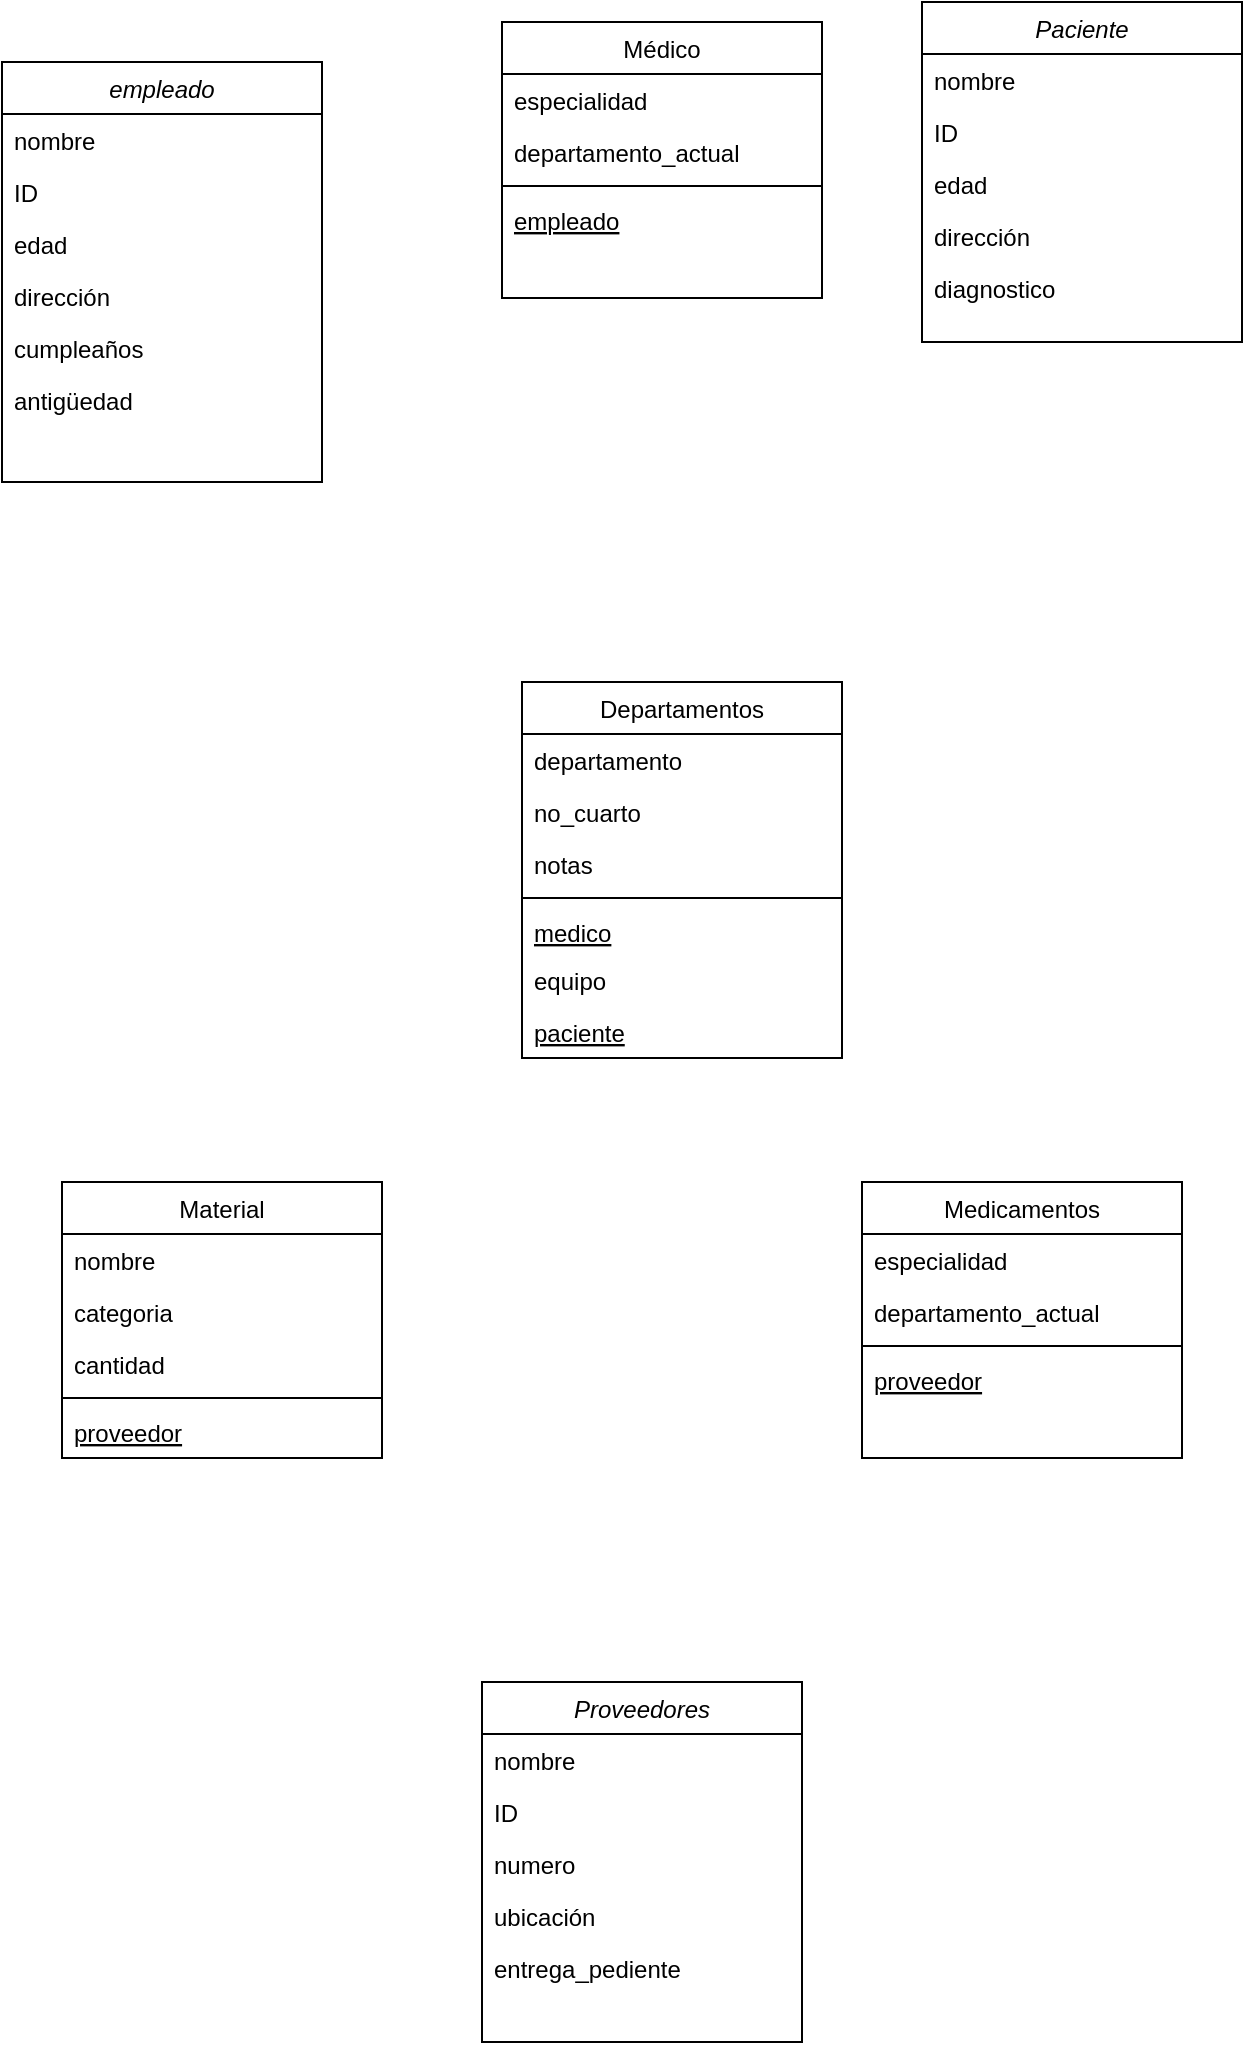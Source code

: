 <mxfile version="21.7.0" type="github">
  <diagram id="C5RBs43oDa-KdzZeNtuy" name="Page-1">
    <mxGraphModel dx="754" dy="889" grid="1" gridSize="10" guides="1" tooltips="1" connect="1" arrows="1" fold="1" page="1" pageScale="1" pageWidth="827" pageHeight="1169" math="0" shadow="0">
      <root>
        <mxCell id="WIyWlLk6GJQsqaUBKTNV-0" />
        <mxCell id="WIyWlLk6GJQsqaUBKTNV-1" parent="WIyWlLk6GJQsqaUBKTNV-0" />
        <mxCell id="zkfFHV4jXpPFQw0GAbJ--6" value="Médico" style="swimlane;fontStyle=0;align=center;verticalAlign=top;childLayout=stackLayout;horizontal=1;startSize=26;horizontalStack=0;resizeParent=1;resizeLast=0;collapsible=1;marginBottom=0;rounded=0;shadow=0;strokeWidth=1;" parent="WIyWlLk6GJQsqaUBKTNV-1" vertex="1">
          <mxGeometry x="290" y="80" width="160" height="138" as="geometry">
            <mxRectangle x="130" y="380" width="160" height="26" as="alternateBounds" />
          </mxGeometry>
        </mxCell>
        <mxCell id="zkfFHV4jXpPFQw0GAbJ--7" value="especialidad" style="text;align=left;verticalAlign=top;spacingLeft=4;spacingRight=4;overflow=hidden;rotatable=0;points=[[0,0.5],[1,0.5]];portConstraint=eastwest;" parent="zkfFHV4jXpPFQw0GAbJ--6" vertex="1">
          <mxGeometry y="26" width="160" height="26" as="geometry" />
        </mxCell>
        <mxCell id="zkfFHV4jXpPFQw0GAbJ--8" value="departamento_actual" style="text;align=left;verticalAlign=top;spacingLeft=4;spacingRight=4;overflow=hidden;rotatable=0;points=[[0,0.5],[1,0.5]];portConstraint=eastwest;rounded=0;shadow=0;html=0;" parent="zkfFHV4jXpPFQw0GAbJ--6" vertex="1">
          <mxGeometry y="52" width="160" height="26" as="geometry" />
        </mxCell>
        <mxCell id="zkfFHV4jXpPFQw0GAbJ--9" value="" style="line;html=1;strokeWidth=1;align=left;verticalAlign=middle;spacingTop=-1;spacingLeft=3;spacingRight=3;rotatable=0;labelPosition=right;points=[];portConstraint=eastwest;" parent="zkfFHV4jXpPFQw0GAbJ--6" vertex="1">
          <mxGeometry y="78" width="160" height="8" as="geometry" />
        </mxCell>
        <mxCell id="zkfFHV4jXpPFQw0GAbJ--10" value="empleado" style="text;align=left;verticalAlign=top;spacingLeft=4;spacingRight=4;overflow=hidden;rotatable=0;points=[[0,0.5],[1,0.5]];portConstraint=eastwest;fontStyle=4" parent="zkfFHV4jXpPFQw0GAbJ--6" vertex="1">
          <mxGeometry y="86" width="160" height="26" as="geometry" />
        </mxCell>
        <mxCell id="VjiYQWacdfx94zBWX91B-12" value="Paciente" style="swimlane;fontStyle=2;align=center;verticalAlign=top;childLayout=stackLayout;horizontal=1;startSize=26;horizontalStack=0;resizeParent=1;resizeLast=0;collapsible=1;marginBottom=0;rounded=0;shadow=0;strokeWidth=1;" vertex="1" parent="WIyWlLk6GJQsqaUBKTNV-1">
          <mxGeometry x="500" y="70" width="160" height="170" as="geometry">
            <mxRectangle x="230" y="140" width="160" height="26" as="alternateBounds" />
          </mxGeometry>
        </mxCell>
        <mxCell id="VjiYQWacdfx94zBWX91B-13" value="nombre   &#xa;" style="text;align=left;verticalAlign=top;spacingLeft=4;spacingRight=4;overflow=hidden;rotatable=0;points=[[0,0.5],[1,0.5]];portConstraint=eastwest;" vertex="1" parent="VjiYQWacdfx94zBWX91B-12">
          <mxGeometry y="26" width="160" height="26" as="geometry" />
        </mxCell>
        <mxCell id="VjiYQWacdfx94zBWX91B-14" value="ID" style="text;align=left;verticalAlign=top;spacingLeft=4;spacingRight=4;overflow=hidden;rotatable=0;points=[[0,0.5],[1,0.5]];portConstraint=eastwest;rounded=0;shadow=0;html=0;" vertex="1" parent="VjiYQWacdfx94zBWX91B-12">
          <mxGeometry y="52" width="160" height="26" as="geometry" />
        </mxCell>
        <mxCell id="VjiYQWacdfx94zBWX91B-15" value="edad" style="text;align=left;verticalAlign=top;spacingLeft=4;spacingRight=4;overflow=hidden;rotatable=0;points=[[0,0.5],[1,0.5]];portConstraint=eastwest;rounded=0;shadow=0;html=0;" vertex="1" parent="VjiYQWacdfx94zBWX91B-12">
          <mxGeometry y="78" width="160" height="26" as="geometry" />
        </mxCell>
        <mxCell id="VjiYQWacdfx94zBWX91B-16" value="dirección" style="text;align=left;verticalAlign=top;spacingLeft=4;spacingRight=4;overflow=hidden;rotatable=0;points=[[0,0.5],[1,0.5]];portConstraint=eastwest;rounded=0;shadow=0;html=0;" vertex="1" parent="VjiYQWacdfx94zBWX91B-12">
          <mxGeometry y="104" width="160" height="26" as="geometry" />
        </mxCell>
        <mxCell id="VjiYQWacdfx94zBWX91B-17" value="diagnostico" style="text;align=left;verticalAlign=top;spacingLeft=4;spacingRight=4;overflow=hidden;rotatable=0;points=[[0,0.5],[1,0.5]];portConstraint=eastwest;rounded=0;shadow=0;html=0;" vertex="1" parent="VjiYQWacdfx94zBWX91B-12">
          <mxGeometry y="130" width="160" height="26" as="geometry" />
        </mxCell>
        <mxCell id="VjiYQWacdfx94zBWX91B-19" value="Proveedores" style="swimlane;fontStyle=2;align=center;verticalAlign=top;childLayout=stackLayout;horizontal=1;startSize=26;horizontalStack=0;resizeParent=1;resizeLast=0;collapsible=1;marginBottom=0;rounded=0;shadow=0;strokeWidth=1;" vertex="1" parent="WIyWlLk6GJQsqaUBKTNV-1">
          <mxGeometry x="280" y="910" width="160" height="180" as="geometry">
            <mxRectangle x="230" y="140" width="160" height="26" as="alternateBounds" />
          </mxGeometry>
        </mxCell>
        <mxCell id="VjiYQWacdfx94zBWX91B-20" value="nombre   &#xa;" style="text;align=left;verticalAlign=top;spacingLeft=4;spacingRight=4;overflow=hidden;rotatable=0;points=[[0,0.5],[1,0.5]];portConstraint=eastwest;" vertex="1" parent="VjiYQWacdfx94zBWX91B-19">
          <mxGeometry y="26" width="160" height="26" as="geometry" />
        </mxCell>
        <mxCell id="VjiYQWacdfx94zBWX91B-21" value="ID" style="text;align=left;verticalAlign=top;spacingLeft=4;spacingRight=4;overflow=hidden;rotatable=0;points=[[0,0.5],[1,0.5]];portConstraint=eastwest;rounded=0;shadow=0;html=0;" vertex="1" parent="VjiYQWacdfx94zBWX91B-19">
          <mxGeometry y="52" width="160" height="26" as="geometry" />
        </mxCell>
        <mxCell id="VjiYQWacdfx94zBWX91B-22" value="numero" style="text;align=left;verticalAlign=top;spacingLeft=4;spacingRight=4;overflow=hidden;rotatable=0;points=[[0,0.5],[1,0.5]];portConstraint=eastwest;rounded=0;shadow=0;html=0;" vertex="1" parent="VjiYQWacdfx94zBWX91B-19">
          <mxGeometry y="78" width="160" height="26" as="geometry" />
        </mxCell>
        <mxCell id="VjiYQWacdfx94zBWX91B-23" value="ubicación" style="text;align=left;verticalAlign=top;spacingLeft=4;spacingRight=4;overflow=hidden;rotatable=0;points=[[0,0.5],[1,0.5]];portConstraint=eastwest;rounded=0;shadow=0;html=0;" vertex="1" parent="VjiYQWacdfx94zBWX91B-19">
          <mxGeometry y="104" width="160" height="26" as="geometry" />
        </mxCell>
        <mxCell id="VjiYQWacdfx94zBWX91B-24" value="entrega_pediente" style="text;align=left;verticalAlign=top;spacingLeft=4;spacingRight=4;overflow=hidden;rotatable=0;points=[[0,0.5],[1,0.5]];portConstraint=eastwest;rounded=0;shadow=0;html=0;" vertex="1" parent="VjiYQWacdfx94zBWX91B-19">
          <mxGeometry y="130" width="160" height="26" as="geometry" />
        </mxCell>
        <mxCell id="VjiYQWacdfx94zBWX91B-26" value="Departamentos" style="swimlane;fontStyle=0;align=center;verticalAlign=top;childLayout=stackLayout;horizontal=1;startSize=26;horizontalStack=0;resizeParent=1;resizeLast=0;collapsible=1;marginBottom=0;rounded=0;shadow=0;strokeWidth=1;" vertex="1" parent="WIyWlLk6GJQsqaUBKTNV-1">
          <mxGeometry x="300" y="410" width="160" height="188" as="geometry">
            <mxRectangle x="130" y="380" width="160" height="26" as="alternateBounds" />
          </mxGeometry>
        </mxCell>
        <mxCell id="VjiYQWacdfx94zBWX91B-27" value="departamento" style="text;align=left;verticalAlign=top;spacingLeft=4;spacingRight=4;overflow=hidden;rotatable=0;points=[[0,0.5],[1,0.5]];portConstraint=eastwest;" vertex="1" parent="VjiYQWacdfx94zBWX91B-26">
          <mxGeometry y="26" width="160" height="26" as="geometry" />
        </mxCell>
        <mxCell id="VjiYQWacdfx94zBWX91B-28" value="no_cuarto" style="text;align=left;verticalAlign=top;spacingLeft=4;spacingRight=4;overflow=hidden;rotatable=0;points=[[0,0.5],[1,0.5]];portConstraint=eastwest;rounded=0;shadow=0;html=0;" vertex="1" parent="VjiYQWacdfx94zBWX91B-26">
          <mxGeometry y="52" width="160" height="26" as="geometry" />
        </mxCell>
        <mxCell id="VjiYQWacdfx94zBWX91B-32" value="notas" style="text;align=left;verticalAlign=top;spacingLeft=4;spacingRight=4;overflow=hidden;rotatable=0;points=[[0,0.5],[1,0.5]];portConstraint=eastwest;rounded=0;shadow=0;html=0;" vertex="1" parent="VjiYQWacdfx94zBWX91B-26">
          <mxGeometry y="78" width="160" height="26" as="geometry" />
        </mxCell>
        <mxCell id="VjiYQWacdfx94zBWX91B-29" value="" style="line;html=1;strokeWidth=1;align=left;verticalAlign=middle;spacingTop=-1;spacingLeft=3;spacingRight=3;rotatable=0;labelPosition=right;points=[];portConstraint=eastwest;" vertex="1" parent="VjiYQWacdfx94zBWX91B-26">
          <mxGeometry y="104" width="160" height="8" as="geometry" />
        </mxCell>
        <mxCell id="VjiYQWacdfx94zBWX91B-31" value="medico" style="text;align=left;verticalAlign=top;spacingLeft=4;spacingRight=4;overflow=hidden;rotatable=0;points=[[0,0.5],[1,0.5]];portConstraint=eastwest;fontStyle=4" vertex="1" parent="VjiYQWacdfx94zBWX91B-26">
          <mxGeometry y="112" width="160" height="24" as="geometry" />
        </mxCell>
        <mxCell id="VjiYQWacdfx94zBWX91B-41" value="equipo" style="text;align=left;verticalAlign=top;spacingLeft=4;spacingRight=4;overflow=hidden;rotatable=0;points=[[0,0.5],[1,0.5]];portConstraint=eastwest;rounded=0;shadow=0;html=0;" vertex="1" parent="VjiYQWacdfx94zBWX91B-26">
          <mxGeometry y="136" width="160" height="26" as="geometry" />
        </mxCell>
        <mxCell id="VjiYQWacdfx94zBWX91B-30" value="paciente" style="text;align=left;verticalAlign=top;spacingLeft=4;spacingRight=4;overflow=hidden;rotatable=0;points=[[0,0.5],[1,0.5]];portConstraint=eastwest;fontStyle=4" vertex="1" parent="VjiYQWacdfx94zBWX91B-26">
          <mxGeometry y="162" width="160" height="26" as="geometry" />
        </mxCell>
        <mxCell id="VjiYQWacdfx94zBWX91B-33" value="empleado" style="swimlane;fontStyle=2;align=center;verticalAlign=top;childLayout=stackLayout;horizontal=1;startSize=26;horizontalStack=0;resizeParent=1;resizeLast=0;collapsible=1;marginBottom=0;rounded=0;shadow=0;strokeWidth=1;" vertex="1" parent="WIyWlLk6GJQsqaUBKTNV-1">
          <mxGeometry x="40" y="100" width="160" height="210" as="geometry">
            <mxRectangle x="230" y="140" width="160" height="26" as="alternateBounds" />
          </mxGeometry>
        </mxCell>
        <mxCell id="VjiYQWacdfx94zBWX91B-34" value="nombre   &#xa;" style="text;align=left;verticalAlign=top;spacingLeft=4;spacingRight=4;overflow=hidden;rotatable=0;points=[[0,0.5],[1,0.5]];portConstraint=eastwest;" vertex="1" parent="VjiYQWacdfx94zBWX91B-33">
          <mxGeometry y="26" width="160" height="26" as="geometry" />
        </mxCell>
        <mxCell id="VjiYQWacdfx94zBWX91B-35" value="ID" style="text;align=left;verticalAlign=top;spacingLeft=4;spacingRight=4;overflow=hidden;rotatable=0;points=[[0,0.5],[1,0.5]];portConstraint=eastwest;rounded=0;shadow=0;html=0;" vertex="1" parent="VjiYQWacdfx94zBWX91B-33">
          <mxGeometry y="52" width="160" height="26" as="geometry" />
        </mxCell>
        <mxCell id="VjiYQWacdfx94zBWX91B-36" value="edad" style="text;align=left;verticalAlign=top;spacingLeft=4;spacingRight=4;overflow=hidden;rotatable=0;points=[[0,0.5],[1,0.5]];portConstraint=eastwest;rounded=0;shadow=0;html=0;" vertex="1" parent="VjiYQWacdfx94zBWX91B-33">
          <mxGeometry y="78" width="160" height="26" as="geometry" />
        </mxCell>
        <mxCell id="VjiYQWacdfx94zBWX91B-37" value="dirección" style="text;align=left;verticalAlign=top;spacingLeft=4;spacingRight=4;overflow=hidden;rotatable=0;points=[[0,0.5],[1,0.5]];portConstraint=eastwest;rounded=0;shadow=0;html=0;" vertex="1" parent="VjiYQWacdfx94zBWX91B-33">
          <mxGeometry y="104" width="160" height="26" as="geometry" />
        </mxCell>
        <mxCell id="VjiYQWacdfx94zBWX91B-38" value="cumpleaños" style="text;align=left;verticalAlign=top;spacingLeft=4;spacingRight=4;overflow=hidden;rotatable=0;points=[[0,0.5],[1,0.5]];portConstraint=eastwest;rounded=0;shadow=0;html=0;" vertex="1" parent="VjiYQWacdfx94zBWX91B-33">
          <mxGeometry y="130" width="160" height="26" as="geometry" />
        </mxCell>
        <mxCell id="VjiYQWacdfx94zBWX91B-39" value="antigüedad" style="text;align=left;verticalAlign=top;spacingLeft=4;spacingRight=4;overflow=hidden;rotatable=0;points=[[0,0.5],[1,0.5]];portConstraint=eastwest;rounded=0;shadow=0;html=0;" vertex="1" parent="VjiYQWacdfx94zBWX91B-33">
          <mxGeometry y="156" width="160" height="26" as="geometry" />
        </mxCell>
        <mxCell id="VjiYQWacdfx94zBWX91B-42" value="Material" style="swimlane;fontStyle=0;align=center;verticalAlign=top;childLayout=stackLayout;horizontal=1;startSize=26;horizontalStack=0;resizeParent=1;resizeLast=0;collapsible=1;marginBottom=0;rounded=0;shadow=0;strokeWidth=1;" vertex="1" parent="WIyWlLk6GJQsqaUBKTNV-1">
          <mxGeometry x="70" y="660" width="160" height="138" as="geometry">
            <mxRectangle x="130" y="380" width="160" height="26" as="alternateBounds" />
          </mxGeometry>
        </mxCell>
        <mxCell id="VjiYQWacdfx94zBWX91B-43" value="nombre" style="text;align=left;verticalAlign=top;spacingLeft=4;spacingRight=4;overflow=hidden;rotatable=0;points=[[0,0.5],[1,0.5]];portConstraint=eastwest;" vertex="1" parent="VjiYQWacdfx94zBWX91B-42">
          <mxGeometry y="26" width="160" height="26" as="geometry" />
        </mxCell>
        <mxCell id="VjiYQWacdfx94zBWX91B-44" value="categoria" style="text;align=left;verticalAlign=top;spacingLeft=4;spacingRight=4;overflow=hidden;rotatable=0;points=[[0,0.5],[1,0.5]];portConstraint=eastwest;rounded=0;shadow=0;html=0;" vertex="1" parent="VjiYQWacdfx94zBWX91B-42">
          <mxGeometry y="52" width="160" height="26" as="geometry" />
        </mxCell>
        <mxCell id="VjiYQWacdfx94zBWX91B-52" value="cantidad" style="text;align=left;verticalAlign=top;spacingLeft=4;spacingRight=4;overflow=hidden;rotatable=0;points=[[0,0.5],[1,0.5]];portConstraint=eastwest;rounded=0;shadow=0;html=0;" vertex="1" parent="VjiYQWacdfx94zBWX91B-42">
          <mxGeometry y="78" width="160" height="26" as="geometry" />
        </mxCell>
        <mxCell id="VjiYQWacdfx94zBWX91B-45" value="" style="line;html=1;strokeWidth=1;align=left;verticalAlign=middle;spacingTop=-1;spacingLeft=3;spacingRight=3;rotatable=0;labelPosition=right;points=[];portConstraint=eastwest;" vertex="1" parent="VjiYQWacdfx94zBWX91B-42">
          <mxGeometry y="104" width="160" height="8" as="geometry" />
        </mxCell>
        <mxCell id="VjiYQWacdfx94zBWX91B-46" value="proveedor" style="text;align=left;verticalAlign=top;spacingLeft=4;spacingRight=4;overflow=hidden;rotatable=0;points=[[0,0.5],[1,0.5]];portConstraint=eastwest;fontStyle=4" vertex="1" parent="VjiYQWacdfx94zBWX91B-42">
          <mxGeometry y="112" width="160" height="26" as="geometry" />
        </mxCell>
        <mxCell id="VjiYQWacdfx94zBWX91B-47" value="Medicamentos" style="swimlane;fontStyle=0;align=center;verticalAlign=top;childLayout=stackLayout;horizontal=1;startSize=26;horizontalStack=0;resizeParent=1;resizeLast=0;collapsible=1;marginBottom=0;rounded=0;shadow=0;strokeWidth=1;" vertex="1" parent="WIyWlLk6GJQsqaUBKTNV-1">
          <mxGeometry x="470" y="660" width="160" height="138" as="geometry">
            <mxRectangle x="130" y="380" width="160" height="26" as="alternateBounds" />
          </mxGeometry>
        </mxCell>
        <mxCell id="VjiYQWacdfx94zBWX91B-48" value="especialidad" style="text;align=left;verticalAlign=top;spacingLeft=4;spacingRight=4;overflow=hidden;rotatable=0;points=[[0,0.5],[1,0.5]];portConstraint=eastwest;" vertex="1" parent="VjiYQWacdfx94zBWX91B-47">
          <mxGeometry y="26" width="160" height="26" as="geometry" />
        </mxCell>
        <mxCell id="VjiYQWacdfx94zBWX91B-49" value="departamento_actual" style="text;align=left;verticalAlign=top;spacingLeft=4;spacingRight=4;overflow=hidden;rotatable=0;points=[[0,0.5],[1,0.5]];portConstraint=eastwest;rounded=0;shadow=0;html=0;" vertex="1" parent="VjiYQWacdfx94zBWX91B-47">
          <mxGeometry y="52" width="160" height="26" as="geometry" />
        </mxCell>
        <mxCell id="VjiYQWacdfx94zBWX91B-50" value="" style="line;html=1;strokeWidth=1;align=left;verticalAlign=middle;spacingTop=-1;spacingLeft=3;spacingRight=3;rotatable=0;labelPosition=right;points=[];portConstraint=eastwest;" vertex="1" parent="VjiYQWacdfx94zBWX91B-47">
          <mxGeometry y="78" width="160" height="8" as="geometry" />
        </mxCell>
        <mxCell id="VjiYQWacdfx94zBWX91B-51" value="proveedor" style="text;align=left;verticalAlign=top;spacingLeft=4;spacingRight=4;overflow=hidden;rotatable=0;points=[[0,0.5],[1,0.5]];portConstraint=eastwest;fontStyle=4" vertex="1" parent="VjiYQWacdfx94zBWX91B-47">
          <mxGeometry y="86" width="160" height="26" as="geometry" />
        </mxCell>
      </root>
    </mxGraphModel>
  </diagram>
</mxfile>
